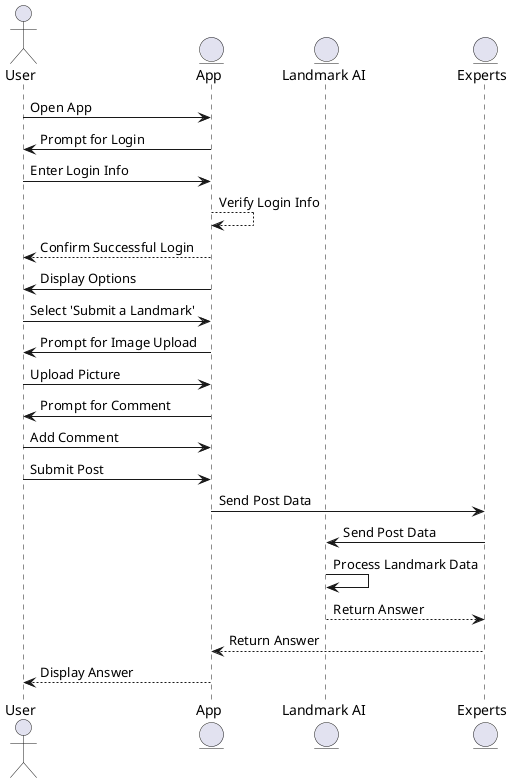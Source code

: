 @startuml sequence5
actor User
entity App
entity "Landmark AI" as LandmarkAI
entity Experts

User -> App : Open App
App -> User : Prompt for Login
User -> App : Enter Login Info
App --> App : Verify Login Info
App --> User: Confirm Successful Login
App -> User : Display Options
User -> App : Select 'Submit a Landmark'
App -> User : Prompt for Image Upload
User -> App : Upload Picture
App -> User : Prompt for Comment
User -> App : Add Comment
User -> App : Submit Post
App -> Experts : Send Post Data
Experts -> LandmarkAI : Send Post Data
LandmarkAI -> LandmarkAI : Process Landmark Data
LandmarkAI --> Experts : Return Answer
Experts --> App : Return Answer
App --> User : Display Answer

@enduml
